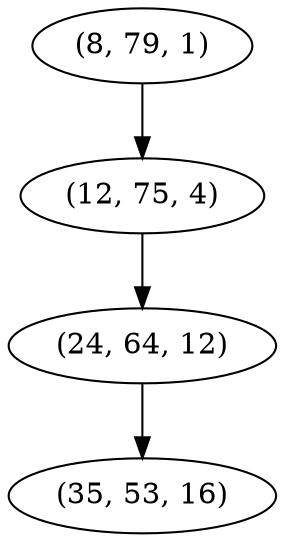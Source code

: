 digraph tree {
    "(8, 79, 1)";
    "(12, 75, 4)";
    "(24, 64, 12)";
    "(35, 53, 16)";
    "(8, 79, 1)" -> "(12, 75, 4)";
    "(12, 75, 4)" -> "(24, 64, 12)";
    "(24, 64, 12)" -> "(35, 53, 16)";
}
